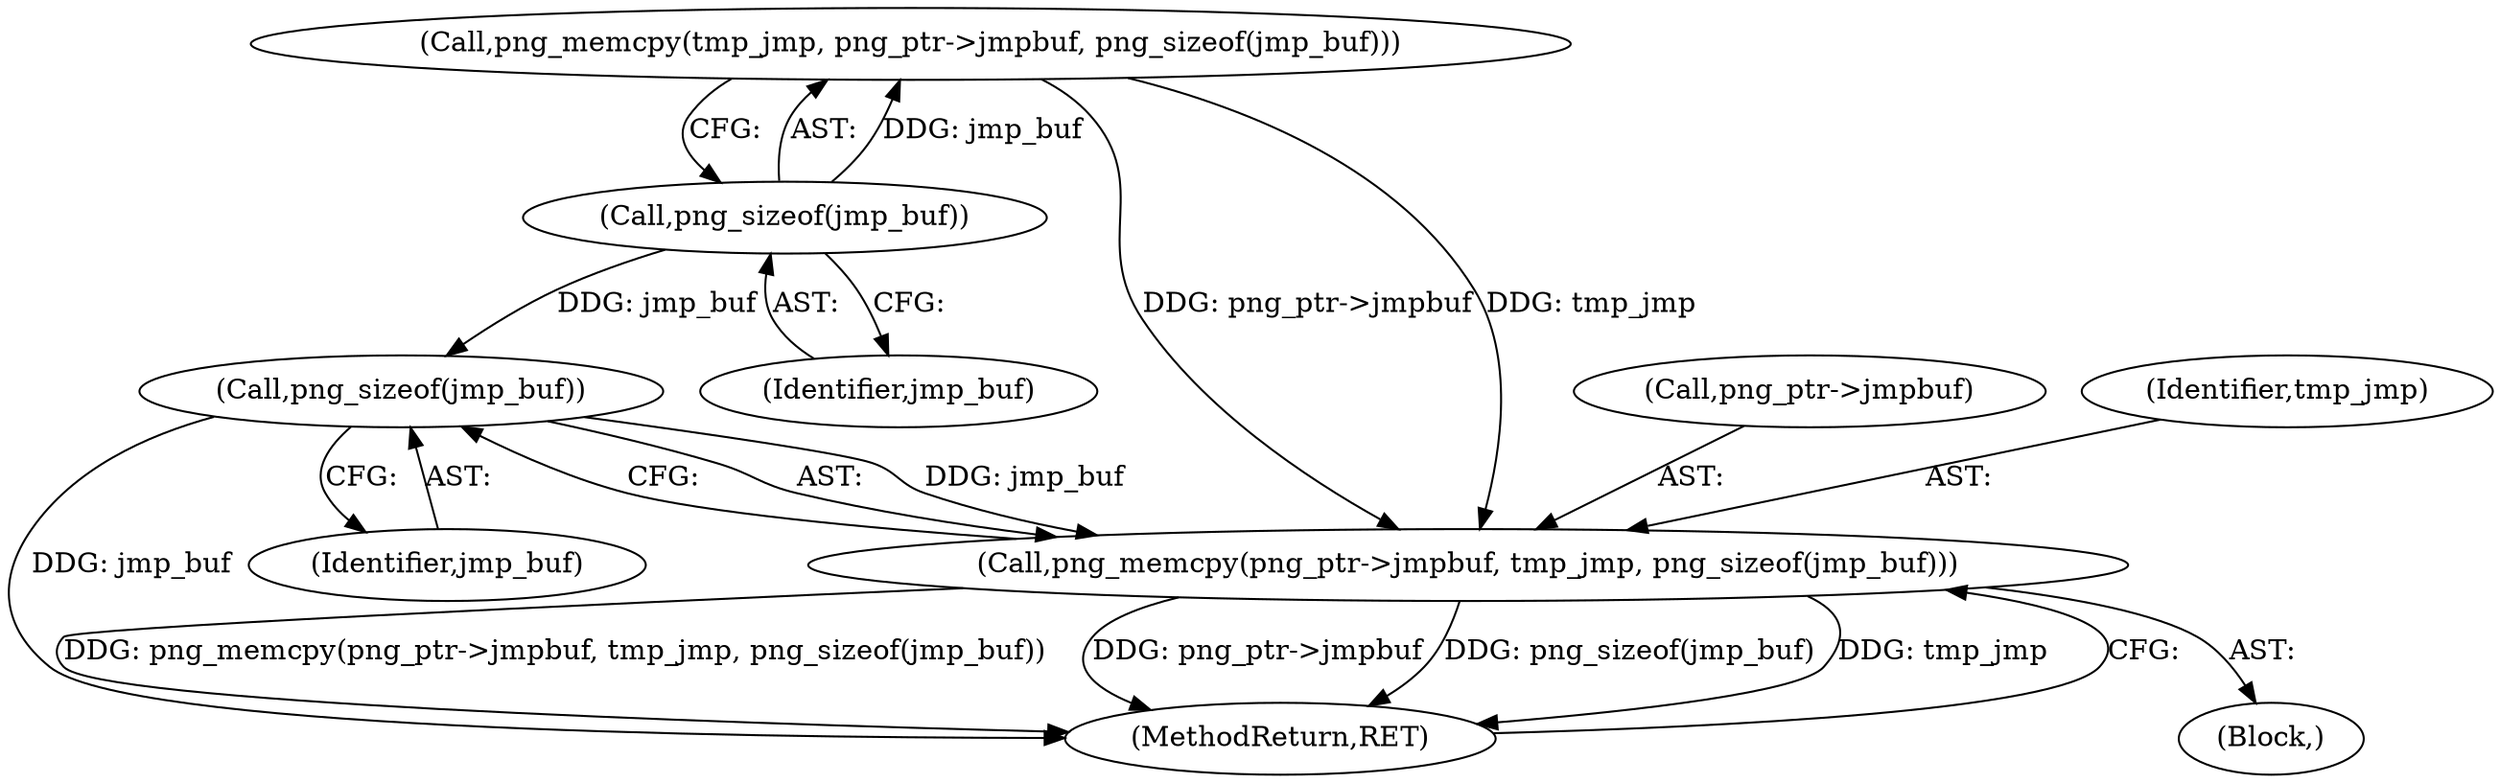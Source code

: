 digraph "0_Chrome_7f3d85b096f66870a15b37c2f40b219b2e292693_27@API" {
"1000242" [label="(Call,png_sizeof(jmp_buf))"];
"1000190" [label="(Call,png_sizeof(jmp_buf))"];
"1000237" [label="(Call,png_memcpy(png_ptr->jmpbuf, tmp_jmp, png_sizeof(jmp_buf)))"];
"1000243" [label="(Identifier,jmp_buf)"];
"1000191" [label="(Identifier,jmp_buf)"];
"1000106" [label="(Block,)"];
"1000242" [label="(Call,png_sizeof(jmp_buf))"];
"1000185" [label="(Call,png_memcpy(tmp_jmp, png_ptr->jmpbuf, png_sizeof(jmp_buf)))"];
"1000238" [label="(Call,png_ptr->jmpbuf)"];
"1000241" [label="(Identifier,tmp_jmp)"];
"1000237" [label="(Call,png_memcpy(png_ptr->jmpbuf, tmp_jmp, png_sizeof(jmp_buf)))"];
"1000244" [label="(MethodReturn,RET)"];
"1000190" [label="(Call,png_sizeof(jmp_buf))"];
"1000242" -> "1000237"  [label="AST: "];
"1000242" -> "1000243"  [label="CFG: "];
"1000243" -> "1000242"  [label="AST: "];
"1000237" -> "1000242"  [label="CFG: "];
"1000242" -> "1000244"  [label="DDG: jmp_buf"];
"1000242" -> "1000237"  [label="DDG: jmp_buf"];
"1000190" -> "1000242"  [label="DDG: jmp_buf"];
"1000190" -> "1000185"  [label="AST: "];
"1000190" -> "1000191"  [label="CFG: "];
"1000191" -> "1000190"  [label="AST: "];
"1000185" -> "1000190"  [label="CFG: "];
"1000190" -> "1000185"  [label="DDG: jmp_buf"];
"1000237" -> "1000106"  [label="AST: "];
"1000238" -> "1000237"  [label="AST: "];
"1000241" -> "1000237"  [label="AST: "];
"1000244" -> "1000237"  [label="CFG: "];
"1000237" -> "1000244"  [label="DDG: png_memcpy(png_ptr->jmpbuf, tmp_jmp, png_sizeof(jmp_buf))"];
"1000237" -> "1000244"  [label="DDG: png_ptr->jmpbuf"];
"1000237" -> "1000244"  [label="DDG: png_sizeof(jmp_buf)"];
"1000237" -> "1000244"  [label="DDG: tmp_jmp"];
"1000185" -> "1000237"  [label="DDG: png_ptr->jmpbuf"];
"1000185" -> "1000237"  [label="DDG: tmp_jmp"];
}
